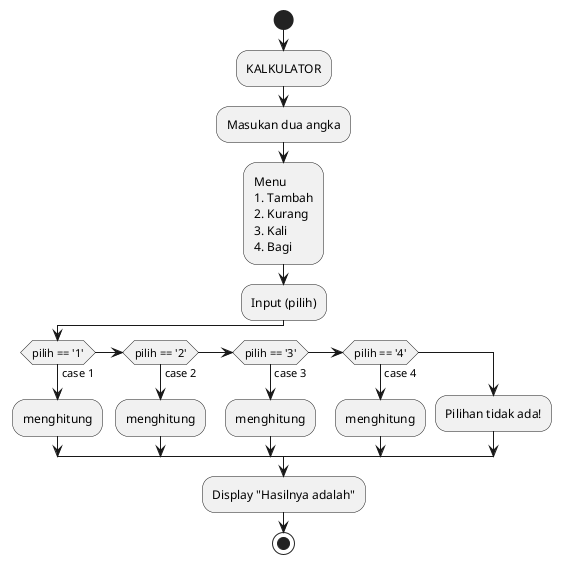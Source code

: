 @startuml
start

:KALKULATOR;
:Masukan dua angka;
:Menu
1. Tambah
2. Kurang
3. Kali
4. Bagi;
:Input (pilih);
if (pilih == '1') then (case 1)
        :menghitung;
else if (pilih == '2') then (case 2)
        :menghitung;
else if (pilih == '3') then (case 3)
        :menghitung;
else if (pilih == '4') then (case 4)
        :menghitung;
else
        :Pilihan tidak ada!;
endif 
:Display "Hasilnya adalah";
stop

@enduml